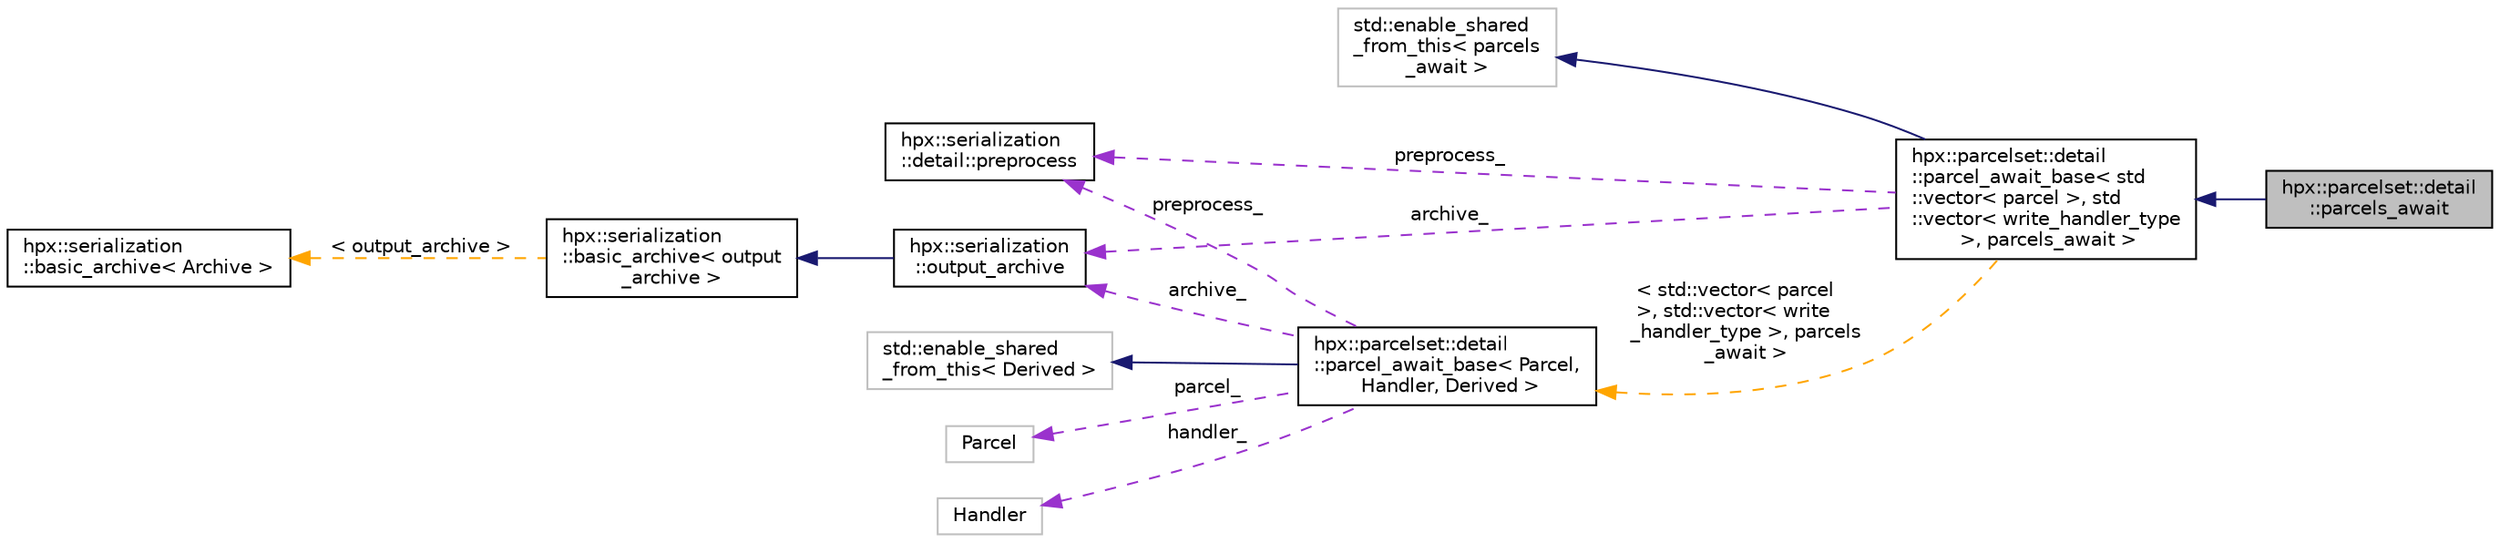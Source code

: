 digraph "hpx::parcelset::detail::parcels_await"
{
  edge [fontname="Helvetica",fontsize="10",labelfontname="Helvetica",labelfontsize="10"];
  node [fontname="Helvetica",fontsize="10",shape=record];
  rankdir="LR";
  Node5 [label="hpx::parcelset::detail\l::parcels_await",height=0.2,width=0.4,color="black", fillcolor="grey75", style="filled", fontcolor="black"];
  Node6 -> Node5 [dir="back",color="midnightblue",fontsize="10",style="solid",fontname="Helvetica"];
  Node6 [label="hpx::parcelset::detail\l::parcel_await_base\< std\l::vector\< parcel \>, std\l::vector\< write_handler_type\l \>, parcels_await \>",height=0.2,width=0.4,color="black", fillcolor="white", style="filled",URL="$d8/d99/structhpx_1_1parcelset_1_1detail_1_1parcel__await__base.html"];
  Node7 -> Node6 [dir="back",color="midnightblue",fontsize="10",style="solid",fontname="Helvetica"];
  Node7 [label="std::enable_shared\l_from_this\< parcels\l_await \>",height=0.2,width=0.4,color="grey75", fillcolor="white", style="filled"];
  Node8 -> Node6 [dir="back",color="darkorchid3",fontsize="10",style="dashed",label=" preprocess_" ,fontname="Helvetica"];
  Node8 [label="hpx::serialization\l::detail::preprocess",height=0.2,width=0.4,color="black", fillcolor="white", style="filled",URL="$df/db6/classhpx_1_1serialization_1_1detail_1_1preprocess.html"];
  Node9 -> Node6 [dir="back",color="darkorchid3",fontsize="10",style="dashed",label=" archive_" ,fontname="Helvetica"];
  Node9 [label="hpx::serialization\l::output_archive",height=0.2,width=0.4,color="black", fillcolor="white", style="filled",URL="$d4/d01/structhpx_1_1serialization_1_1output__archive.html"];
  Node10 -> Node9 [dir="back",color="midnightblue",fontsize="10",style="solid",fontname="Helvetica"];
  Node10 [label="hpx::serialization\l::basic_archive\< output\l_archive \>",height=0.2,width=0.4,color="black", fillcolor="white", style="filled",URL="$dc/d15/structhpx_1_1serialization_1_1basic__archive.html"];
  Node11 -> Node10 [dir="back",color="orange",fontsize="10",style="dashed",label=" \< output_archive \>" ,fontname="Helvetica"];
  Node11 [label="hpx::serialization\l::basic_archive\< Archive \>",height=0.2,width=0.4,color="black", fillcolor="white", style="filled",URL="$dc/d15/structhpx_1_1serialization_1_1basic__archive.html"];
  Node12 -> Node6 [dir="back",color="orange",fontsize="10",style="dashed",label=" \< std::vector\< parcel\l \>, std::vector\< write\l_handler_type \>, parcels\l_await \>" ,fontname="Helvetica"];
  Node12 [label="hpx::parcelset::detail\l::parcel_await_base\< Parcel,\l Handler, Derived \>",height=0.2,width=0.4,color="black", fillcolor="white", style="filled",URL="$d8/d99/structhpx_1_1parcelset_1_1detail_1_1parcel__await__base.html"];
  Node13 -> Node12 [dir="back",color="midnightblue",fontsize="10",style="solid",fontname="Helvetica"];
  Node13 [label="std::enable_shared\l_from_this\< Derived \>",height=0.2,width=0.4,color="grey75", fillcolor="white", style="filled"];
  Node8 -> Node12 [dir="back",color="darkorchid3",fontsize="10",style="dashed",label=" preprocess_" ,fontname="Helvetica"];
  Node9 -> Node12 [dir="back",color="darkorchid3",fontsize="10",style="dashed",label=" archive_" ,fontname="Helvetica"];
  Node14 -> Node12 [dir="back",color="darkorchid3",fontsize="10",style="dashed",label=" parcel_" ,fontname="Helvetica"];
  Node14 [label="Parcel",height=0.2,width=0.4,color="grey75", fillcolor="white", style="filled"];
  Node15 -> Node12 [dir="back",color="darkorchid3",fontsize="10",style="dashed",label=" handler_" ,fontname="Helvetica"];
  Node15 [label="Handler",height=0.2,width=0.4,color="grey75", fillcolor="white", style="filled"];
}
